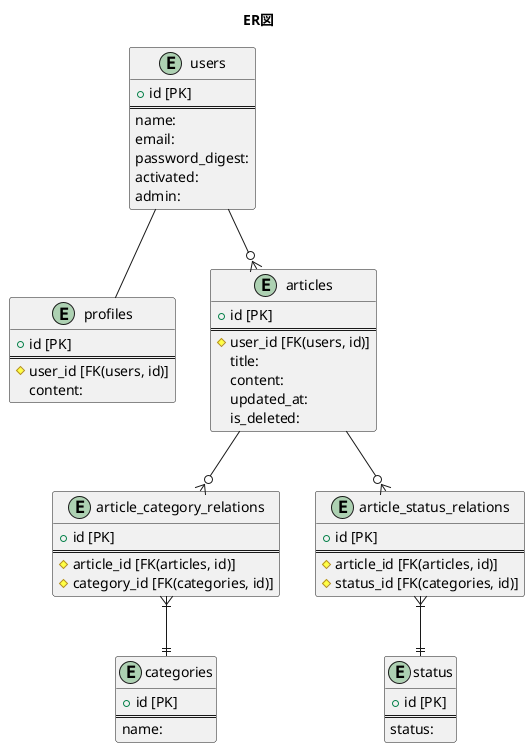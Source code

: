 @startuml
title ER図

entity users {
  + id [PK]
  ==
  name:
  email:
  password_digest:
  activated:
  admin:
}

entity profiles {
  + id [PK]
  ==
  # user_id [FK(users, id)]
  content:
}

entity articles {
  + id [PK]
  ==
  # user_id [FK(users, id)]
  title:
  content:
  updated_at:
  is_deleted:
}

entity article_category_relations {
  + id [PK]
  ==
  # article_id [FK(articles, id)]
  # category_id [FK(categories, id)]
}

entity categories {
  + id [PK]
  ==
  name:
}

entity article_status_relations {
  + id [PK]
  ==
  # article_id [FK(articles, id)]
  # status_id [FK(categories, id)]
}

entity status {
  + id [PK]
  ==
  status:
}

/' リレーション '/
users --o{ articles
users -- profiles
articles --o{ article_category_relations
articles --o{ article_status_relations
article_category_relations }|--|| categories
article_status_relations }|--|| status

@enduml